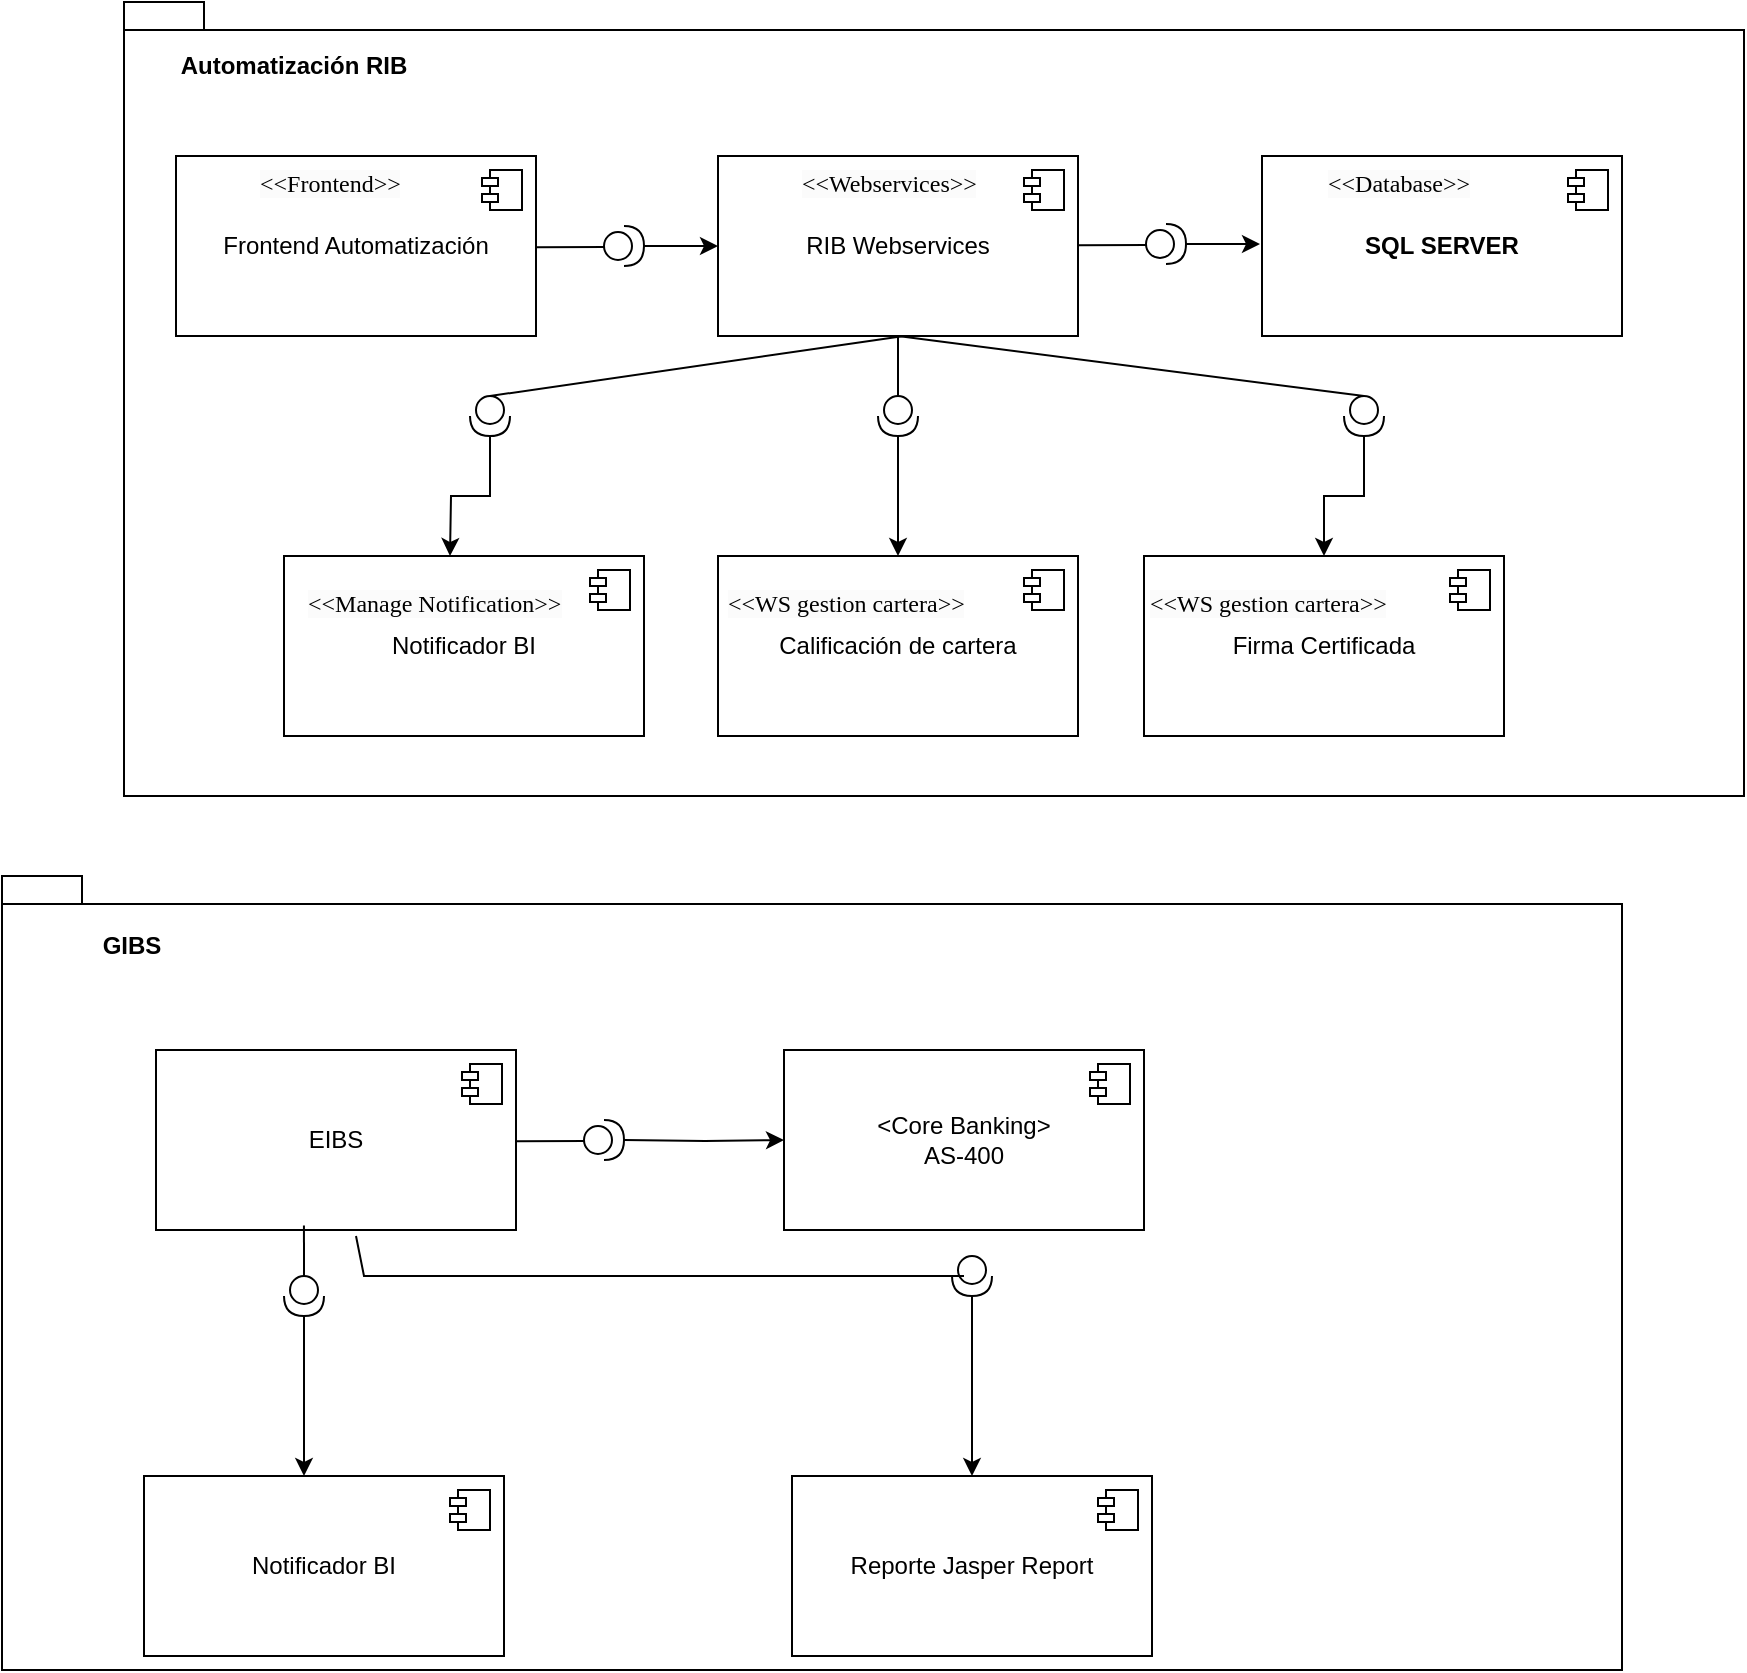 <mxfile version="24.8.3" pages="2">
  <diagram name="Página-1" id="msPRzkylFATK_xLoIXuE">
    <mxGraphModel dx="2117" dy="530" grid="1" gridSize="10" guides="1" tooltips="1" connect="1" arrows="1" fold="1" page="1" pageScale="1" pageWidth="827" pageHeight="1169" math="0" shadow="0">
      <root>
        <mxCell id="0" />
        <mxCell id="1" parent="0" />
        <mxCell id="qC0ujZglw4TgO-LQhZYu-1" value="" style="shape=folder;fontStyle=1;spacingTop=10;tabWidth=40;tabHeight=14;tabPosition=left;html=1;whiteSpace=wrap;" parent="1" vertex="1">
          <mxGeometry x="-10" y="3" width="810" height="397" as="geometry" />
        </mxCell>
        <mxCell id="qC0ujZglw4TgO-LQhZYu-2" value="RIB Webservices" style="html=1;dropTarget=0;whiteSpace=wrap;" parent="1" vertex="1">
          <mxGeometry x="287" y="80" width="180" height="90" as="geometry" />
        </mxCell>
        <mxCell id="qC0ujZglw4TgO-LQhZYu-3" value="" style="shape=module;jettyWidth=8;jettyHeight=4;" parent="qC0ujZglw4TgO-LQhZYu-2" vertex="1">
          <mxGeometry x="1" width="20" height="20" relative="1" as="geometry">
            <mxPoint x="-27" y="7" as="offset" />
          </mxGeometry>
        </mxCell>
        <mxCell id="qC0ujZglw4TgO-LQhZYu-4" value="&lt;b&gt;SQL SERVER&lt;/b&gt;" style="html=1;dropTarget=0;whiteSpace=wrap;" parent="1" vertex="1">
          <mxGeometry x="559" y="80" width="180" height="90" as="geometry" />
        </mxCell>
        <mxCell id="qC0ujZglw4TgO-LQhZYu-5" value="" style="shape=module;jettyWidth=8;jettyHeight=4;" parent="qC0ujZglw4TgO-LQhZYu-4" vertex="1">
          <mxGeometry x="1" width="20" height="20" relative="1" as="geometry">
            <mxPoint x="-27" y="7" as="offset" />
          </mxGeometry>
        </mxCell>
        <mxCell id="qC0ujZglw4TgO-LQhZYu-6" value="Calificación de cartera" style="html=1;dropTarget=0;whiteSpace=wrap;" parent="1" vertex="1">
          <mxGeometry x="287" y="280" width="180" height="90" as="geometry" />
        </mxCell>
        <mxCell id="qC0ujZglw4TgO-LQhZYu-7" value="" style="shape=module;jettyWidth=8;jettyHeight=4;" parent="qC0ujZglw4TgO-LQhZYu-6" vertex="1">
          <mxGeometry x="1" width="20" height="20" relative="1" as="geometry">
            <mxPoint x="-27" y="7" as="offset" />
          </mxGeometry>
        </mxCell>
        <mxCell id="qC0ujZglw4TgO-LQhZYu-8" value="Frontend Automatización" style="html=1;dropTarget=0;whiteSpace=wrap;" parent="1" vertex="1">
          <mxGeometry x="16" y="80" width="180" height="90" as="geometry" />
        </mxCell>
        <mxCell id="qC0ujZglw4TgO-LQhZYu-9" value="" style="shape=module;jettyWidth=8;jettyHeight=4;" parent="qC0ujZglw4TgO-LQhZYu-8" vertex="1">
          <mxGeometry x="1" width="20" height="20" relative="1" as="geometry">
            <mxPoint x="-27" y="7" as="offset" />
          </mxGeometry>
        </mxCell>
        <mxCell id="qC0ujZglw4TgO-LQhZYu-10" style="edgeStyle=orthogonalEdgeStyle;rounded=0;orthogonalLoop=1;jettySize=auto;html=1;entryX=0;entryY=0.5;entryDx=0;entryDy=0;" parent="1" target="qC0ujZglw4TgO-LQhZYu-2" edge="1">
          <mxGeometry relative="1" as="geometry">
            <mxPoint x="250" y="125" as="sourcePoint" />
          </mxGeometry>
        </mxCell>
        <mxCell id="qC0ujZglw4TgO-LQhZYu-11" value="" style="shape=providedRequiredInterface;html=1;verticalLabelPosition=bottom;sketch=0;" parent="1" vertex="1">
          <mxGeometry x="230" y="115" width="20" height="20" as="geometry" />
        </mxCell>
        <mxCell id="qC0ujZglw4TgO-LQhZYu-12" value="" style="endArrow=none;html=1;rounded=0;entryX=0.556;entryY=0.521;entryDx=0;entryDy=0;entryPerimeter=0;" parent="1" edge="1">
          <mxGeometry width="50" height="50" relative="1" as="geometry">
            <mxPoint x="196" y="125.66" as="sourcePoint" />
            <mxPoint x="230.36" y="125.497" as="targetPoint" />
          </mxGeometry>
        </mxCell>
        <mxCell id="qC0ujZglw4TgO-LQhZYu-13" style="edgeStyle=orthogonalEdgeStyle;rounded=0;orthogonalLoop=1;jettySize=auto;html=1;entryX=0;entryY=0.5;entryDx=0;entryDy=0;" parent="1" edge="1">
          <mxGeometry relative="1" as="geometry">
            <mxPoint x="521" y="124" as="sourcePoint" />
            <mxPoint x="558" y="124" as="targetPoint" />
          </mxGeometry>
        </mxCell>
        <mxCell id="qC0ujZglw4TgO-LQhZYu-14" value="" style="shape=providedRequiredInterface;html=1;verticalLabelPosition=bottom;sketch=0;" parent="1" vertex="1">
          <mxGeometry x="501" y="114" width="20" height="20" as="geometry" />
        </mxCell>
        <mxCell id="qC0ujZglw4TgO-LQhZYu-15" value="" style="endArrow=none;html=1;rounded=0;entryX=0.556;entryY=0.521;entryDx=0;entryDy=0;entryPerimeter=0;" parent="1" edge="1">
          <mxGeometry width="50" height="50" relative="1" as="geometry">
            <mxPoint x="467" y="124.66" as="sourcePoint" />
            <mxPoint x="501.36" y="124.497" as="targetPoint" />
          </mxGeometry>
        </mxCell>
        <mxCell id="qC0ujZglw4TgO-LQhZYu-16" value="" style="shape=providedRequiredInterface;html=1;verticalLabelPosition=bottom;sketch=0;rotation=90;" parent="1" vertex="1">
          <mxGeometry x="367" y="200" width="20" height="20" as="geometry" />
        </mxCell>
        <mxCell id="qC0ujZglw4TgO-LQhZYu-17" value="" style="endArrow=none;html=1;rounded=0;exitX=0;exitY=0.5;exitDx=0;exitDy=0;exitPerimeter=0;entryX=0.5;entryY=1;entryDx=0;entryDy=0;" parent="1" source="qC0ujZglw4TgO-LQhZYu-16" target="qC0ujZglw4TgO-LQhZYu-2" edge="1">
          <mxGeometry width="50" height="50" relative="1" as="geometry">
            <mxPoint x="216" y="254.66" as="sourcePoint" />
            <mxPoint x="250.36" y="254.497" as="targetPoint" />
          </mxGeometry>
        </mxCell>
        <mxCell id="qC0ujZglw4TgO-LQhZYu-18" style="edgeStyle=orthogonalEdgeStyle;rounded=0;orthogonalLoop=1;jettySize=auto;html=1;entryX=0.5;entryY=0;entryDx=0;entryDy=0;exitX=1;exitY=0.5;exitDx=0;exitDy=0;exitPerimeter=0;" parent="1" source="qC0ujZglw4TgO-LQhZYu-16" target="qC0ujZglw4TgO-LQhZYu-6" edge="1">
          <mxGeometry relative="1" as="geometry">
            <mxPoint x="655" y="227" as="sourcePoint" />
            <mxPoint x="692" y="227" as="targetPoint" />
          </mxGeometry>
        </mxCell>
        <mxCell id="qC0ujZglw4TgO-LQhZYu-19" value="Firma Certificada" style="html=1;dropTarget=0;whiteSpace=wrap;" parent="1" vertex="1">
          <mxGeometry x="500" y="280" width="180" height="90" as="geometry" />
        </mxCell>
        <mxCell id="qC0ujZglw4TgO-LQhZYu-20" value="" style="shape=module;jettyWidth=8;jettyHeight=4;" parent="qC0ujZglw4TgO-LQhZYu-19" vertex="1">
          <mxGeometry x="1" width="20" height="20" relative="1" as="geometry">
            <mxPoint x="-27" y="7" as="offset" />
          </mxGeometry>
        </mxCell>
        <mxCell id="qC0ujZglw4TgO-LQhZYu-21" value="Notificador BI" style="html=1;dropTarget=0;whiteSpace=wrap;" parent="1" vertex="1">
          <mxGeometry x="70" y="280" width="180" height="90" as="geometry" />
        </mxCell>
        <mxCell id="qC0ujZglw4TgO-LQhZYu-22" value="" style="shape=module;jettyWidth=8;jettyHeight=4;" parent="qC0ujZglw4TgO-LQhZYu-21" vertex="1">
          <mxGeometry x="1" width="20" height="20" relative="1" as="geometry">
            <mxPoint x="-27" y="7" as="offset" />
          </mxGeometry>
        </mxCell>
        <mxCell id="qC0ujZglw4TgO-LQhZYu-24" value="" style="shape=providedRequiredInterface;html=1;verticalLabelPosition=bottom;sketch=0;rotation=90;" parent="1" vertex="1">
          <mxGeometry x="600" y="200" width="20" height="20" as="geometry" />
        </mxCell>
        <mxCell id="qC0ujZglw4TgO-LQhZYu-25" value="" style="endArrow=none;html=1;rounded=0;exitX=0;exitY=0.5;exitDx=0;exitDy=0;exitPerimeter=0;entryX=0.5;entryY=1;entryDx=0;entryDy=0;" parent="1" source="qC0ujZglw4TgO-LQhZYu-24" target="qC0ujZglw4TgO-LQhZYu-2" edge="1">
          <mxGeometry width="50" height="50" relative="1" as="geometry">
            <mxPoint x="226" y="264.66" as="sourcePoint" />
            <mxPoint x="387" y="180" as="targetPoint" />
          </mxGeometry>
        </mxCell>
        <mxCell id="qC0ujZglw4TgO-LQhZYu-26" style="edgeStyle=orthogonalEdgeStyle;rounded=0;orthogonalLoop=1;jettySize=auto;html=1;exitX=1;exitY=0.5;exitDx=0;exitDy=0;exitPerimeter=0;" parent="1" source="qC0ujZglw4TgO-LQhZYu-24" target="qC0ujZglw4TgO-LQhZYu-19" edge="1">
          <mxGeometry relative="1" as="geometry">
            <mxPoint x="665" y="237" as="sourcePoint" />
            <mxPoint x="387" y="290" as="targetPoint" />
          </mxGeometry>
        </mxCell>
        <mxCell id="qC0ujZglw4TgO-LQhZYu-28" value="" style="shape=providedRequiredInterface;html=1;verticalLabelPosition=bottom;sketch=0;rotation=90;" parent="1" vertex="1">
          <mxGeometry x="163" y="200" width="20" height="20" as="geometry" />
        </mxCell>
        <mxCell id="qC0ujZglw4TgO-LQhZYu-29" value="" style="endArrow=none;html=1;rounded=0;exitX=0;exitY=0.5;exitDx=0;exitDy=0;exitPerimeter=0;" parent="1" source="qC0ujZglw4TgO-LQhZYu-28" edge="1">
          <mxGeometry width="50" height="50" relative="1" as="geometry">
            <mxPoint x="-211" y="264.66" as="sourcePoint" />
            <mxPoint x="380" y="170" as="targetPoint" />
          </mxGeometry>
        </mxCell>
        <mxCell id="qC0ujZglw4TgO-LQhZYu-30" style="edgeStyle=orthogonalEdgeStyle;rounded=0;orthogonalLoop=1;jettySize=auto;html=1;exitX=1;exitY=0.5;exitDx=0;exitDy=0;exitPerimeter=0;" parent="1" source="qC0ujZglw4TgO-LQhZYu-28" edge="1">
          <mxGeometry relative="1" as="geometry">
            <mxPoint x="228" y="237" as="sourcePoint" />
            <mxPoint x="153" y="280" as="targetPoint" />
          </mxGeometry>
        </mxCell>
        <mxCell id="qC0ujZglw4TgO-LQhZYu-31" value="&lt;b&gt;Automatización RIB&lt;/b&gt;" style="text;html=1;align=center;verticalAlign=middle;whiteSpace=wrap;rounded=0;" parent="1" vertex="1">
          <mxGeometry x="10" y="20" width="130" height="30" as="geometry" />
        </mxCell>
        <mxCell id="qC0ujZglw4TgO-LQhZYu-61" value="" style="shape=folder;fontStyle=1;spacingTop=10;tabWidth=40;tabHeight=14;tabPosition=left;html=1;whiteSpace=wrap;" parent="1" vertex="1">
          <mxGeometry x="-71" y="440" width="810" height="397" as="geometry" />
        </mxCell>
        <mxCell id="qC0ujZglw4TgO-LQhZYu-62" value="&lt;div&gt;&amp;lt;Core Banking&amp;gt;&lt;/div&gt;AS-400" style="html=1;dropTarget=0;whiteSpace=wrap;" parent="1" vertex="1">
          <mxGeometry x="320" y="527" width="180" height="90" as="geometry" />
        </mxCell>
        <mxCell id="qC0ujZglw4TgO-LQhZYu-63" value="" style="shape=module;jettyWidth=8;jettyHeight=4;" parent="qC0ujZglw4TgO-LQhZYu-62" vertex="1">
          <mxGeometry x="1" width="20" height="20" relative="1" as="geometry">
            <mxPoint x="-27" y="7" as="offset" />
          </mxGeometry>
        </mxCell>
        <mxCell id="qC0ujZglw4TgO-LQhZYu-68" value="EIBS" style="html=1;dropTarget=0;whiteSpace=wrap;" parent="1" vertex="1">
          <mxGeometry x="6" y="527" width="180" height="90" as="geometry" />
        </mxCell>
        <mxCell id="qC0ujZglw4TgO-LQhZYu-69" value="" style="shape=module;jettyWidth=8;jettyHeight=4;" parent="qC0ujZglw4TgO-LQhZYu-68" vertex="1">
          <mxGeometry x="1" width="20" height="20" relative="1" as="geometry">
            <mxPoint x="-27" y="7" as="offset" />
          </mxGeometry>
        </mxCell>
        <mxCell id="qC0ujZglw4TgO-LQhZYu-70" style="edgeStyle=orthogonalEdgeStyle;rounded=0;orthogonalLoop=1;jettySize=auto;html=1;entryX=0;entryY=0.5;entryDx=0;entryDy=0;" parent="1" target="qC0ujZglw4TgO-LQhZYu-62" edge="1">
          <mxGeometry relative="1" as="geometry">
            <mxPoint x="240" y="572" as="sourcePoint" />
          </mxGeometry>
        </mxCell>
        <mxCell id="qC0ujZglw4TgO-LQhZYu-71" value="" style="shape=providedRequiredInterface;html=1;verticalLabelPosition=bottom;sketch=0;" parent="1" vertex="1">
          <mxGeometry x="220" y="562" width="20" height="20" as="geometry" />
        </mxCell>
        <mxCell id="qC0ujZglw4TgO-LQhZYu-72" value="" style="endArrow=none;html=1;rounded=0;entryX=0.556;entryY=0.521;entryDx=0;entryDy=0;entryPerimeter=0;" parent="1" edge="1">
          <mxGeometry width="50" height="50" relative="1" as="geometry">
            <mxPoint x="186" y="572.66" as="sourcePoint" />
            <mxPoint x="220.36" y="572.497" as="targetPoint" />
          </mxGeometry>
        </mxCell>
        <mxCell id="qC0ujZglw4TgO-LQhZYu-81" value="Notificador BI" style="html=1;dropTarget=0;whiteSpace=wrap;" parent="1" vertex="1">
          <mxGeometry y="740" width="180" height="90" as="geometry" />
        </mxCell>
        <mxCell id="qC0ujZglw4TgO-LQhZYu-82" value="" style="shape=module;jettyWidth=8;jettyHeight=4;" parent="qC0ujZglw4TgO-LQhZYu-81" vertex="1">
          <mxGeometry x="1" width="20" height="20" relative="1" as="geometry">
            <mxPoint x="-27" y="7" as="offset" />
          </mxGeometry>
        </mxCell>
        <mxCell id="qC0ujZglw4TgO-LQhZYu-86" value="" style="shape=providedRequiredInterface;html=1;verticalLabelPosition=bottom;sketch=0;rotation=90;" parent="1" vertex="1">
          <mxGeometry x="70" y="640" width="20" height="20" as="geometry" />
        </mxCell>
        <mxCell id="qC0ujZglw4TgO-LQhZYu-87" value="" style="endArrow=none;html=1;rounded=0;exitX=0;exitY=0.5;exitDx=0;exitDy=0;exitPerimeter=0;entryX=0.411;entryY=0.975;entryDx=0;entryDy=0;entryPerimeter=0;" parent="1" source="qC0ujZglw4TgO-LQhZYu-86" target="qC0ujZglw4TgO-LQhZYu-68" edge="1">
          <mxGeometry width="50" height="50" relative="1" as="geometry">
            <mxPoint x="-221" y="711.66" as="sourcePoint" />
            <mxPoint x="370" y="617" as="targetPoint" />
          </mxGeometry>
        </mxCell>
        <mxCell id="qC0ujZglw4TgO-LQhZYu-88" style="edgeStyle=orthogonalEdgeStyle;rounded=0;orthogonalLoop=1;jettySize=auto;html=1;exitX=1;exitY=0.5;exitDx=0;exitDy=0;exitPerimeter=0;" parent="1" source="qC0ujZglw4TgO-LQhZYu-86" edge="1">
          <mxGeometry relative="1" as="geometry">
            <mxPoint x="218" y="684" as="sourcePoint" />
            <mxPoint x="80" y="740" as="targetPoint" />
            <Array as="points">
              <mxPoint x="80" y="740" />
            </Array>
          </mxGeometry>
        </mxCell>
        <mxCell id="qC0ujZglw4TgO-LQhZYu-89" value="&lt;b&gt;GIBS&lt;/b&gt;" style="text;html=1;align=center;verticalAlign=middle;whiteSpace=wrap;rounded=0;" parent="1" vertex="1">
          <mxGeometry x="-71" y="460" width="130" height="30" as="geometry" />
        </mxCell>
        <mxCell id="qC0ujZglw4TgO-LQhZYu-92" value="Reporte Jasper Report" style="html=1;dropTarget=0;whiteSpace=wrap;" parent="1" vertex="1">
          <mxGeometry x="324" y="740" width="180" height="90" as="geometry" />
        </mxCell>
        <mxCell id="qC0ujZglw4TgO-LQhZYu-93" value="" style="shape=module;jettyWidth=8;jettyHeight=4;" parent="qC0ujZglw4TgO-LQhZYu-92" vertex="1">
          <mxGeometry x="1" width="20" height="20" relative="1" as="geometry">
            <mxPoint x="-27" y="7" as="offset" />
          </mxGeometry>
        </mxCell>
        <mxCell id="qC0ujZglw4TgO-LQhZYu-96" value="" style="shape=providedRequiredInterface;html=1;verticalLabelPosition=bottom;sketch=0;rotation=90;" parent="1" vertex="1">
          <mxGeometry x="404" y="630" width="20" height="20" as="geometry" />
        </mxCell>
        <mxCell id="qC0ujZglw4TgO-LQhZYu-97" style="edgeStyle=orthogonalEdgeStyle;rounded=0;orthogonalLoop=1;jettySize=auto;html=1;exitX=1;exitY=0.5;exitDx=0;exitDy=0;exitPerimeter=0;entryX=0.5;entryY=0;entryDx=0;entryDy=0;" parent="1" source="qC0ujZglw4TgO-LQhZYu-96" target="qC0ujZglw4TgO-LQhZYu-92" edge="1">
          <mxGeometry relative="1" as="geometry">
            <mxPoint x="552" y="674" as="sourcePoint" />
            <mxPoint x="414" y="730" as="targetPoint" />
            <Array as="points" />
          </mxGeometry>
        </mxCell>
        <mxCell id="qC0ujZglw4TgO-LQhZYu-98" value="" style="endArrow=none;html=1;rounded=0;" parent="1" edge="1">
          <mxGeometry width="50" height="50" relative="1" as="geometry">
            <mxPoint x="410" y="640" as="sourcePoint" />
            <mxPoint x="106" y="620" as="targetPoint" />
            <Array as="points">
              <mxPoint x="110" y="640" />
            </Array>
          </mxGeometry>
        </mxCell>
        <mxCell id="wweu8FwsdeLcilVoXxV5-1" value="&lt;span style=&quot;color: rgb(0, 0, 0); font-family: Verdana; font-size: 12px; font-style: normal; font-variant-ligatures: normal; font-variant-caps: normal; font-weight: 400; letter-spacing: normal; orphans: 2; text-align: center; text-indent: 0px; text-transform: none; widows: 2; word-spacing: 0px; -webkit-text-stroke-width: 0px; white-space: nowrap; background-color: rgb(251, 251, 251); text-decoration-thickness: initial; text-decoration-style: initial; text-decoration-color: initial; display: inline !important; float: none;&quot;&gt;&amp;lt;&amp;lt;Frontend&amp;gt;&amp;gt;&lt;/span&gt;" style="text;whiteSpace=wrap;html=1;" vertex="1" parent="1">
          <mxGeometry x="56" y="80" width="100" height="25" as="geometry" />
        </mxCell>
        <mxCell id="wweu8FwsdeLcilVoXxV5-2" value="&lt;span style=&quot;color: rgb(0, 0, 0); font-family: Verdana; font-size: 12px; font-style: normal; font-variant-ligatures: normal; font-variant-caps: normal; font-weight: 400; letter-spacing: normal; orphans: 2; text-align: center; text-indent: 0px; text-transform: none; widows: 2; word-spacing: 0px; -webkit-text-stroke-width: 0px; white-space: nowrap; background-color: rgb(251, 251, 251); text-decoration-thickness: initial; text-decoration-style: initial; text-decoration-color: initial; display: inline !important; float: none;&quot;&gt;&amp;lt;&amp;lt;Webservices&amp;gt;&amp;gt;&lt;/span&gt;" style="text;whiteSpace=wrap;html=1;" vertex="1" parent="1">
          <mxGeometry x="327" y="80" width="100" height="25" as="geometry" />
        </mxCell>
        <mxCell id="wweu8FwsdeLcilVoXxV5-3" value="&lt;span style=&quot;color: rgb(0, 0, 0); font-family: Verdana; font-size: 12px; font-style: normal; font-variant-ligatures: normal; font-variant-caps: normal; font-weight: 400; letter-spacing: normal; orphans: 2; text-align: center; text-indent: 0px; text-transform: none; widows: 2; word-spacing: 0px; -webkit-text-stroke-width: 0px; white-space: nowrap; background-color: rgb(251, 251, 251); text-decoration-thickness: initial; text-decoration-style: initial; text-decoration-color: initial; display: inline !important; float: none;&quot;&gt;&amp;lt;&amp;lt;Database&amp;gt;&amp;gt;&lt;/span&gt;" style="text;whiteSpace=wrap;html=1;" vertex="1" parent="1">
          <mxGeometry x="590" y="80" width="100" height="25" as="geometry" />
        </mxCell>
        <mxCell id="wweu8FwsdeLcilVoXxV5-4" value="&lt;span style=&quot;color: rgb(0, 0, 0); font-family: Verdana; font-size: 12px; font-style: normal; font-variant-ligatures: normal; font-variant-caps: normal; font-weight: 400; letter-spacing: normal; orphans: 2; text-align: center; text-indent: 0px; text-transform: none; widows: 2; word-spacing: 0px; -webkit-text-stroke-width: 0px; white-space: nowrap; background-color: rgb(251, 251, 251); text-decoration-thickness: initial; text-decoration-style: initial; text-decoration-color: initial; display: inline !important; float: none;&quot;&gt;&amp;lt;&amp;lt;Manage Notification&amp;gt;&amp;gt;&lt;/span&gt;" style="text;whiteSpace=wrap;html=1;" vertex="1" parent="1">
          <mxGeometry x="80" y="290" width="100" height="25" as="geometry" />
        </mxCell>
        <mxCell id="wweu8FwsdeLcilVoXxV5-5" value="&lt;span style=&quot;color: rgb(0, 0, 0); font-family: Verdana; font-size: 12px; font-style: normal; font-variant-ligatures: normal; font-variant-caps: normal; font-weight: 400; letter-spacing: normal; orphans: 2; text-align: center; text-indent: 0px; text-transform: none; widows: 2; word-spacing: 0px; -webkit-text-stroke-width: 0px; white-space: nowrap; background-color: rgb(251, 251, 251); text-decoration-thickness: initial; text-decoration-style: initial; text-decoration-color: initial; display: inline !important; float: none;&quot;&gt;&amp;lt;&amp;lt;WS gestion cartera&amp;gt;&amp;gt;&lt;/span&gt;" style="text;whiteSpace=wrap;html=1;" vertex="1" parent="1">
          <mxGeometry x="290" y="290" width="100" height="25" as="geometry" />
        </mxCell>
        <mxCell id="wweu8FwsdeLcilVoXxV5-6" value="&lt;span style=&quot;color: rgb(0, 0, 0); font-family: Verdana; font-size: 12px; font-style: normal; font-variant-ligatures: normal; font-variant-caps: normal; font-weight: 400; letter-spacing: normal; orphans: 2; text-align: center; text-indent: 0px; text-transform: none; widows: 2; word-spacing: 0px; -webkit-text-stroke-width: 0px; white-space: nowrap; background-color: rgb(251, 251, 251); text-decoration-thickness: initial; text-decoration-style: initial; text-decoration-color: initial; display: inline !important; float: none;&quot;&gt;&amp;lt;&amp;lt;WS gestion cartera&amp;gt;&amp;gt;&lt;/span&gt;" style="text;whiteSpace=wrap;html=1;" vertex="1" parent="1">
          <mxGeometry x="501" y="290" width="100" height="25" as="geometry" />
        </mxCell>
      </root>
    </mxGraphModel>
  </diagram>
  <diagram name="Página-2" id="hJzWQRnzadVG9m3LK9it">
    <mxGraphModel dx="1674" dy="746" grid="1" gridSize="10" guides="1" tooltips="1" connect="1" arrows="1" fold="1" page="1" pageScale="1" pageWidth="827" pageHeight="1169" math="0" shadow="0">
      <root>
        <mxCell id="0" />
        <mxCell id="1" parent="0" />
        <mxCell id="Qrmg3Vs-Gsk_AwqV7CNu-4" value="&amp;lt;&amp;lt;Device&amp;gt;&amp;gt;&lt;div&gt;VMware ESXi 8.0.2&lt;/div&gt;" style="verticalAlign=top;align=center;spacingTop=8;spacingLeft=2;spacingRight=12;shape=cube;size=10;direction=south;fontStyle=0;html=1;rounded=0;shadow=0;comic=0;labelBackgroundColor=none;strokeWidth=1;fontFamily=Verdana;fontSize=12" parent="1" vertex="1">
          <mxGeometry x="50" y="40" width="360" height="250" as="geometry" />
        </mxCell>
        <mxCell id="Qrmg3Vs-Gsk_AwqV7CNu-6" value="&amp;lt;&amp;lt;Operating System&amp;gt;&amp;gt;&lt;div&gt;Rea Hat Enterprince Linux 8&lt;/div&gt;" style="verticalAlign=top;align=center;spacingTop=8;spacingLeft=2;spacingRight=12;shape=cube;size=10;direction=south;fontStyle=0;html=1;rounded=0;shadow=0;comic=0;labelBackgroundColor=none;strokeWidth=1;fontFamily=Verdana;fontSize=12" parent="1" vertex="1">
          <mxGeometry x="80" y="90" width="280" height="190" as="geometry" />
        </mxCell>
        <mxCell id="Qrmg3Vs-Gsk_AwqV7CNu-7" value="&lt;div&gt;&amp;lt;&amp;lt;Application&amp;gt;&amp;gt;&lt;/div&gt;&lt;div&gt;Apache 2.4.37&lt;/div&gt;" style="verticalAlign=top;align=center;spacingTop=8;spacingLeft=2;spacingRight=12;shape=cube;size=10;direction=south;fontStyle=0;html=1;rounded=0;shadow=0;comic=0;labelBackgroundColor=none;strokeWidth=1;fontFamily=Verdana;fontSize=12" parent="1" vertex="1">
          <mxGeometry x="100" y="140" width="230" height="128" as="geometry" />
        </mxCell>
        <mxCell id="Qrmg3Vs-Gsk_AwqV7CNu-8" value="&lt;div style=&quot;&quot;&gt;&lt;span style=&quot;font-family: Helvetica; text-wrap: wrap; background-color: initial;&quot;&gt;«Component»&lt;/span&gt;&lt;/div&gt;&lt;b style=&quot;font-family: Helvetica; text-wrap: wrap;&quot;&gt;&lt;div style=&quot;&quot;&gt;RIB Web&lt;/div&gt;&lt;/b&gt;" style="shape=component;align=center;spacingLeft=37;rounded=0;shadow=0;comic=0;labelBackgroundColor=none;strokeWidth=1;fontFamily=Verdana;fontSize=12;html=1;verticalAlign=middle;" parent="1" vertex="1">
          <mxGeometry x="130" y="190" width="170" height="64" as="geometry" />
        </mxCell>
        <mxCell id="TAVbQNcs_L2FOUL7V5Up-1" value="&amp;lt;&amp;lt;Device&amp;gt;&amp;gt;&lt;div&gt;VMware ESXi 8.0.2&lt;/div&gt;" style="verticalAlign=top;align=center;spacingTop=8;spacingLeft=2;spacingRight=12;shape=cube;size=10;direction=south;fontStyle=0;html=1;rounded=0;shadow=0;comic=0;labelBackgroundColor=none;strokeWidth=1;fontFamily=Verdana;fontSize=12" parent="1" vertex="1">
          <mxGeometry x="520" y="40" width="360" height="250" as="geometry" />
        </mxCell>
        <mxCell id="TAVbQNcs_L2FOUL7V5Up-2" value="&amp;lt;&amp;lt;Operating System&amp;gt;&amp;gt;&lt;div&gt;Rea Hat Enterprince Linux release 8.9&lt;/div&gt;" style="verticalAlign=top;align=center;spacingTop=8;spacingLeft=2;spacingRight=12;shape=cube;size=10;direction=south;fontStyle=0;html=1;rounded=0;shadow=0;comic=0;labelBackgroundColor=none;strokeWidth=1;fontFamily=Verdana;fontSize=12" parent="1" vertex="1">
          <mxGeometry x="550" y="90" width="280" height="190" as="geometry" />
        </mxCell>
        <mxCell id="TAVbQNcs_L2FOUL7V5Up-3" value="&lt;div&gt;&amp;lt;&amp;lt;Application&amp;gt;&amp;gt;&lt;/div&gt;Jboss EAP" style="verticalAlign=top;align=center;spacingTop=8;spacingLeft=2;spacingRight=12;shape=cube;size=10;direction=south;fontStyle=0;html=1;rounded=0;shadow=0;comic=0;labelBackgroundColor=none;strokeWidth=1;fontFamily=Verdana;fontSize=12" parent="1" vertex="1">
          <mxGeometry x="570" y="140" width="230" height="128" as="geometry" />
        </mxCell>
        <mxCell id="TAVbQNcs_L2FOUL7V5Up-4" value="&lt;div style=&quot;&quot;&gt;&lt;span style=&quot;font-family: Helvetica; text-wrap: wrap; background-color: initial;&quot;&gt;«Component»&lt;/span&gt;&lt;/div&gt;&lt;b style=&quot;font-family: Helvetica; text-wrap: wrap;&quot;&gt;&lt;div style=&quot;&quot;&gt;RIB RESTful&lt;/div&gt;&lt;/b&gt;" style="shape=component;align=center;spacingLeft=37;rounded=0;shadow=0;comic=0;labelBackgroundColor=none;strokeWidth=1;fontFamily=Verdana;fontSize=12;html=1;verticalAlign=middle;" parent="1" vertex="1">
          <mxGeometry x="600" y="190" width="170" height="64" as="geometry" />
        </mxCell>
        <mxCell id="TAVbQNcs_L2FOUL7V5Up-9" value="&amp;lt;&amp;lt;Device&amp;gt;&amp;gt;&lt;div&gt;Windows Server&lt;/div&gt;" style="verticalAlign=top;align=center;spacingTop=8;spacingLeft=2;spacingRight=12;shape=cube;size=10;direction=south;fontStyle=0;html=1;rounded=0;shadow=0;comic=0;labelBackgroundColor=none;strokeWidth=1;fontFamily=Verdana;fontSize=12" parent="1" vertex="1">
          <mxGeometry x="520" y="359" width="360" height="211" as="geometry" />
        </mxCell>
        <mxCell id="TAVbQNcs_L2FOUL7V5Up-12" value="&lt;div style=&quot;&quot;&gt;&lt;span style=&quot;font-family: Helvetica; text-wrap: wrap; background-color: initial;&quot;&gt;«Component»&lt;/span&gt;&lt;/div&gt;&lt;b style=&quot;font-family: Helvetica; text-wrap: wrap;&quot;&gt;&lt;div style=&quot;&quot;&gt;SQL SERVER&lt;/div&gt;&lt;/b&gt;" style="shape=component;align=center;spacingLeft=37;rounded=0;shadow=0;comic=0;labelBackgroundColor=none;strokeWidth=1;fontFamily=Verdana;fontSize=12;html=1;verticalAlign=middle;" parent="1" vertex="1">
          <mxGeometry x="587.5" y="436" width="225" height="80" as="geometry" />
        </mxCell>
        <mxCell id="TAVbQNcs_L2FOUL7V5Up-13" value="" style="endArrow=classic;startArrow=classic;html=1;rounded=0;exitX=0;exitY=0;exitDx=120;exitDy=0;exitPerimeter=0;entryX=0.48;entryY=1;entryDx=0;entryDy=0;entryPerimeter=0;" parent="1" source="Qrmg3Vs-Gsk_AwqV7CNu-4" target="TAVbQNcs_L2FOUL7V5Up-1" edge="1">
          <mxGeometry width="50" height="50" relative="1" as="geometry">
            <mxPoint x="460" y="300" as="sourcePoint" />
            <mxPoint x="510" y="250" as="targetPoint" />
          </mxGeometry>
        </mxCell>
        <mxCell id="TAVbQNcs_L2FOUL7V5Up-14" value="&amp;lt;&amp;lt;Protocol&amp;gt;&amp;gt;&lt;div&gt;&lt;b&gt;https&lt;/b&gt;&lt;/div&gt;" style="text;html=1;align=center;verticalAlign=middle;whiteSpace=wrap;rounded=0;" parent="1" vertex="1">
          <mxGeometry x="435" y="126" width="60" height="30" as="geometry" />
        </mxCell>
        <mxCell id="TAVbQNcs_L2FOUL7V5Up-15" value="" style="endArrow=classic;startArrow=classic;html=1;rounded=0;entryX=0;entryY=0;entryDx=250;entryDy=185;entryPerimeter=0;exitX=-0.005;exitY=0.517;exitDx=0;exitDy=0;exitPerimeter=0;" parent="1" source="TAVbQNcs_L2FOUL7V5Up-9" target="TAVbQNcs_L2FOUL7V5Up-1" edge="1">
          <mxGeometry width="50" height="50" relative="1" as="geometry">
            <mxPoint x="695" y="350" as="sourcePoint" />
            <mxPoint x="510" y="250" as="targetPoint" />
          </mxGeometry>
        </mxCell>
        <mxCell id="TAVbQNcs_L2FOUL7V5Up-16" value="&amp;lt;&amp;lt;Protocol&amp;gt;&amp;gt;&lt;div&gt;&lt;b&gt;JPA&lt;/b&gt;&lt;/div&gt;" style="text;html=1;align=center;verticalAlign=middle;whiteSpace=wrap;rounded=0;" parent="1" vertex="1">
          <mxGeometry x="710" y="310" width="60" height="30" as="geometry" />
        </mxCell>
      </root>
    </mxGraphModel>
  </diagram>
</mxfile>
